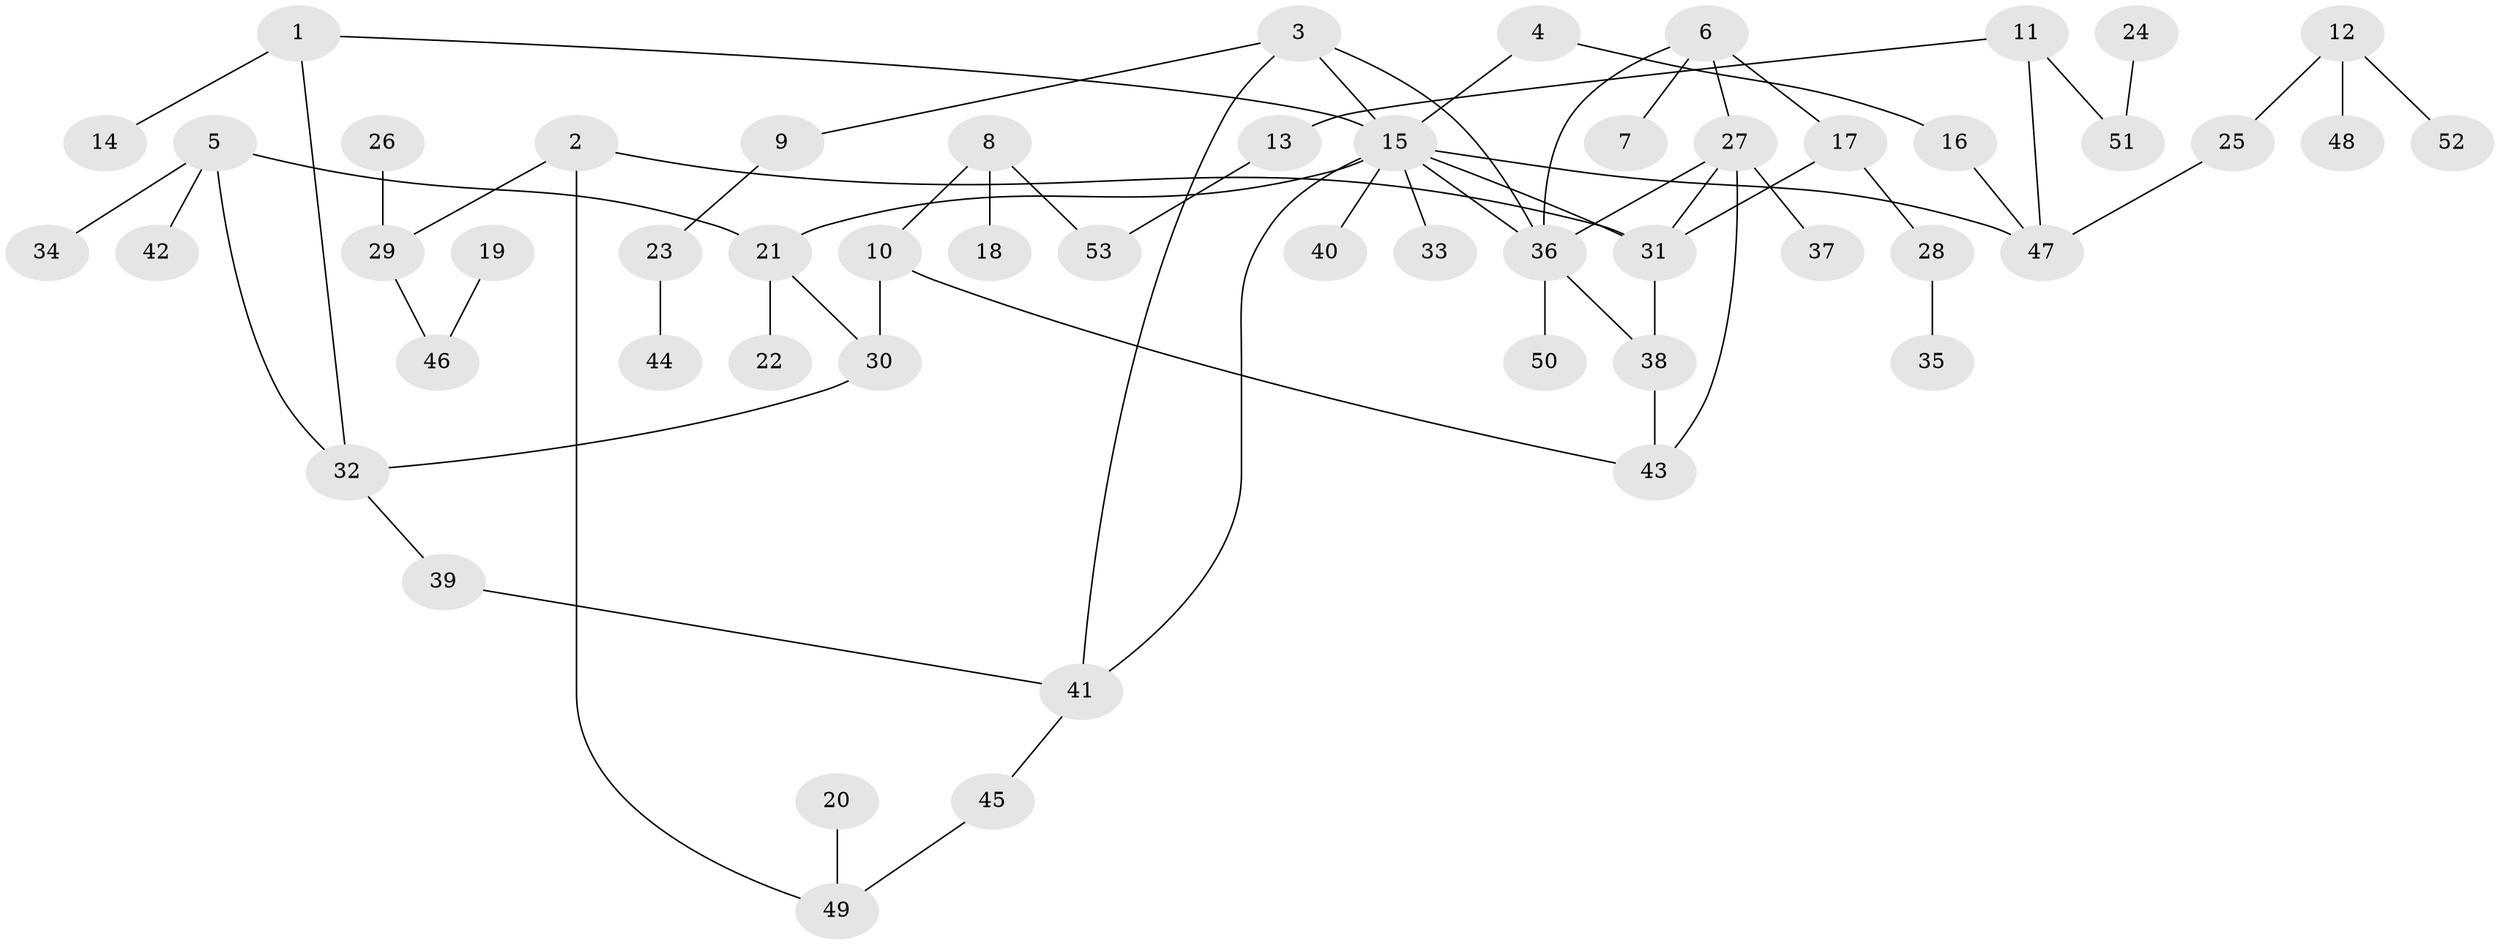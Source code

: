 // original degree distribution, {5: 0.047619047619047616, 12: 0.009523809523809525, 3: 0.22857142857142856, 6: 0.009523809523809525, 1: 0.3904761904761905, 4: 0.0761904761904762, 2: 0.23809523809523808}
// Generated by graph-tools (version 1.1) at 2025/00/03/09/25 03:00:56]
// undirected, 53 vertices, 66 edges
graph export_dot {
graph [start="1"]
  node [color=gray90,style=filled];
  1;
  2;
  3;
  4;
  5;
  6;
  7;
  8;
  9;
  10;
  11;
  12;
  13;
  14;
  15;
  16;
  17;
  18;
  19;
  20;
  21;
  22;
  23;
  24;
  25;
  26;
  27;
  28;
  29;
  30;
  31;
  32;
  33;
  34;
  35;
  36;
  37;
  38;
  39;
  40;
  41;
  42;
  43;
  44;
  45;
  46;
  47;
  48;
  49;
  50;
  51;
  52;
  53;
  1 -- 14 [weight=1.0];
  1 -- 15 [weight=1.0];
  1 -- 32 [weight=1.0];
  2 -- 29 [weight=1.0];
  2 -- 31 [weight=1.0];
  2 -- 49 [weight=1.0];
  3 -- 9 [weight=1.0];
  3 -- 15 [weight=1.0];
  3 -- 36 [weight=1.0];
  3 -- 41 [weight=1.0];
  4 -- 15 [weight=1.0];
  4 -- 16 [weight=1.0];
  5 -- 21 [weight=1.0];
  5 -- 32 [weight=1.0];
  5 -- 34 [weight=1.0];
  5 -- 42 [weight=1.0];
  6 -- 7 [weight=1.0];
  6 -- 17 [weight=1.0];
  6 -- 27 [weight=1.0];
  6 -- 36 [weight=1.0];
  8 -- 10 [weight=1.0];
  8 -- 18 [weight=1.0];
  8 -- 53 [weight=1.0];
  9 -- 23 [weight=1.0];
  10 -- 30 [weight=1.0];
  10 -- 43 [weight=1.0];
  11 -- 13 [weight=1.0];
  11 -- 47 [weight=1.0];
  11 -- 51 [weight=1.0];
  12 -- 25 [weight=1.0];
  12 -- 48 [weight=1.0];
  12 -- 52 [weight=1.0];
  13 -- 53 [weight=1.0];
  15 -- 21 [weight=1.0];
  15 -- 31 [weight=1.0];
  15 -- 33 [weight=1.0];
  15 -- 36 [weight=1.0];
  15 -- 40 [weight=1.0];
  15 -- 41 [weight=1.0];
  15 -- 47 [weight=1.0];
  16 -- 47 [weight=1.0];
  17 -- 28 [weight=1.0];
  17 -- 31 [weight=1.0];
  19 -- 46 [weight=1.0];
  20 -- 49 [weight=1.0];
  21 -- 22 [weight=1.0];
  21 -- 30 [weight=1.0];
  23 -- 44 [weight=1.0];
  24 -- 51 [weight=1.0];
  25 -- 47 [weight=1.0];
  26 -- 29 [weight=1.0];
  27 -- 31 [weight=1.0];
  27 -- 36 [weight=1.0];
  27 -- 37 [weight=1.0];
  27 -- 43 [weight=1.0];
  28 -- 35 [weight=1.0];
  29 -- 46 [weight=1.0];
  30 -- 32 [weight=1.0];
  31 -- 38 [weight=1.0];
  32 -- 39 [weight=1.0];
  36 -- 38 [weight=1.0];
  36 -- 50 [weight=1.0];
  38 -- 43 [weight=1.0];
  39 -- 41 [weight=1.0];
  41 -- 45 [weight=1.0];
  45 -- 49 [weight=1.0];
}
